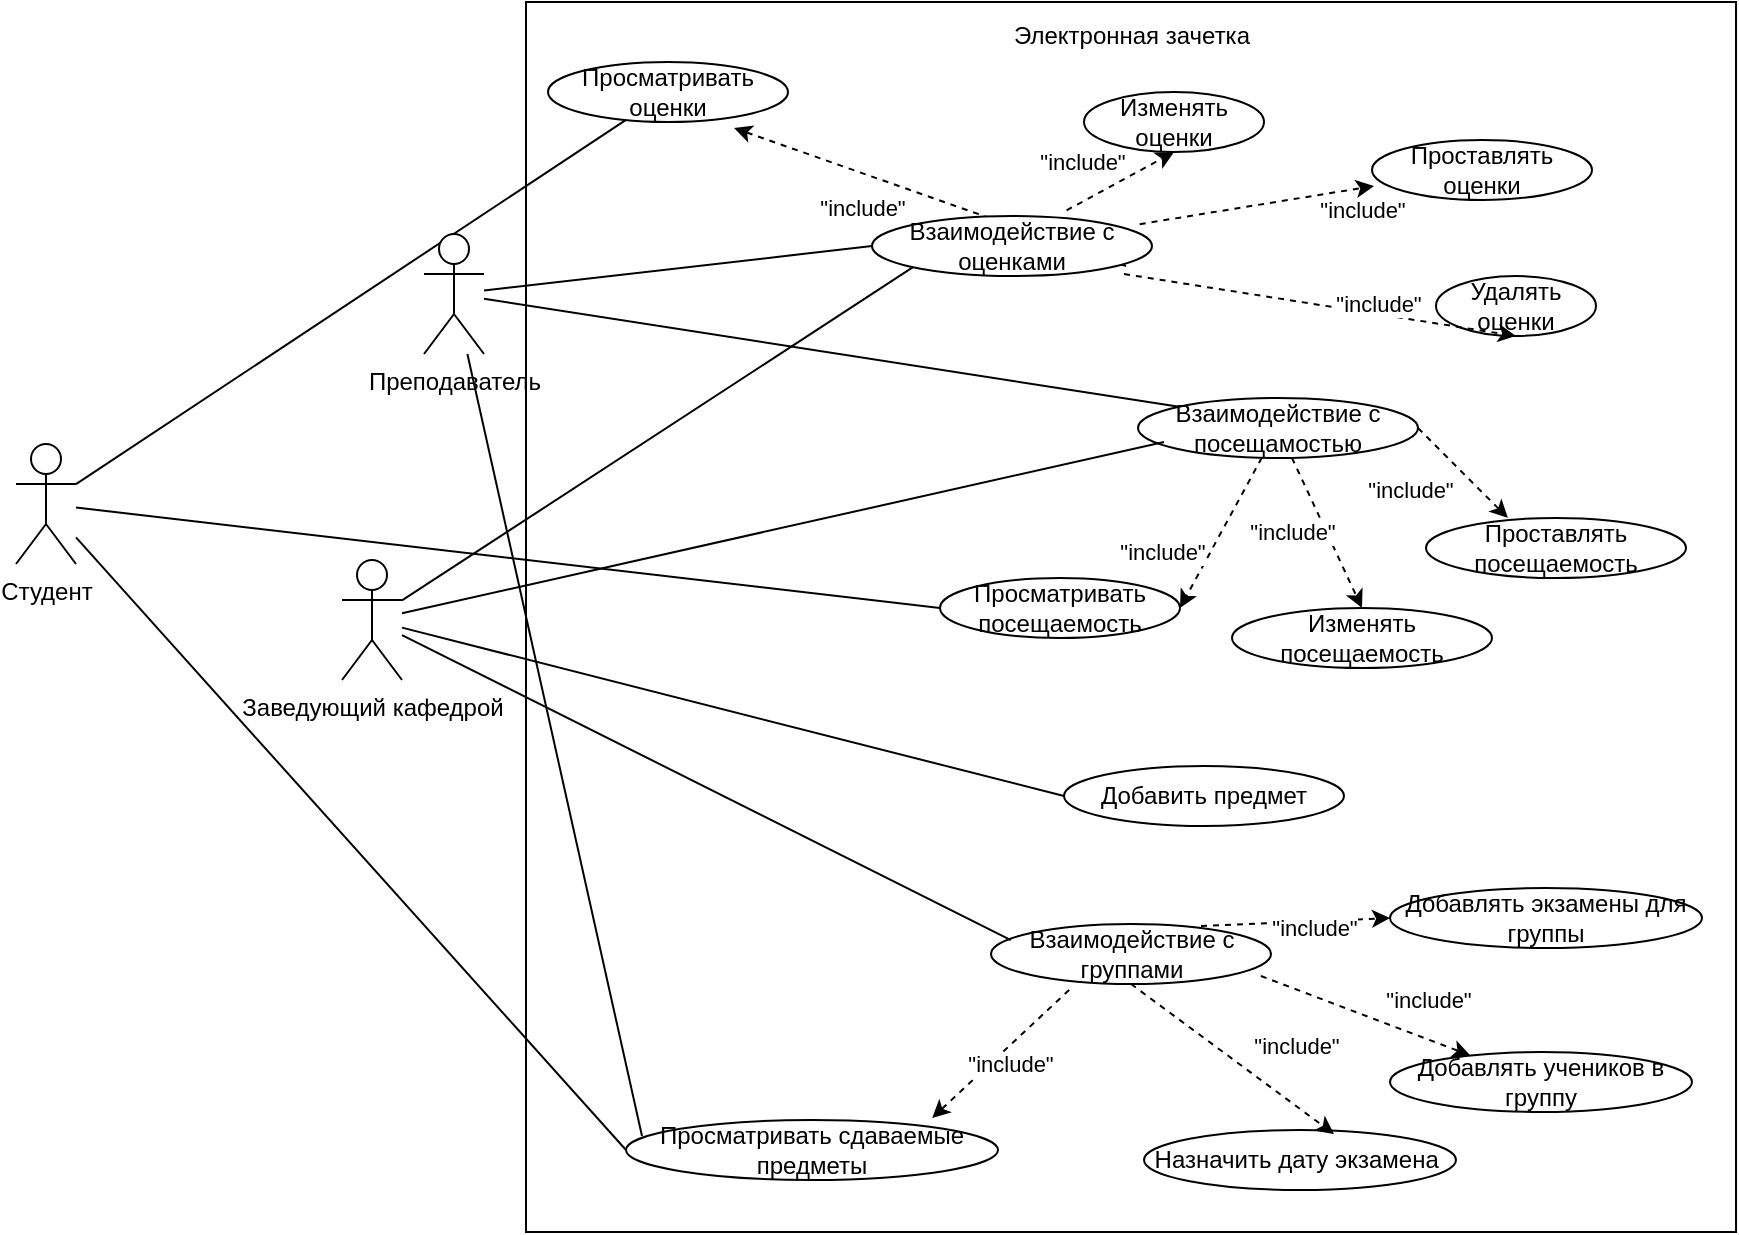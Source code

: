 <mxfile version="22.0.3" type="device">
  <diagram name="Страница — 1" id="CkVmxn1lj-kZscMhj1uC">
    <mxGraphModel dx="1498" dy="828" grid="0" gridSize="10" guides="1" tooltips="1" connect="1" arrows="1" fold="1" page="0" pageScale="1" pageWidth="827" pageHeight="1169" math="0" shadow="0">
      <root>
        <mxCell id="0" />
        <mxCell id="1" parent="0" />
        <mxCell id="WNxXBfY8PEVAikAszBV7-4" value="" style="rounded=0;whiteSpace=wrap;html=1;" parent="1" vertex="1">
          <mxGeometry x="79" y="212" width="605" height="615" as="geometry" />
        </mxCell>
        <mxCell id="rK1kGzo9-X5FyS6nOSef-6" style="rounded=0;orthogonalLoop=1;jettySize=auto;html=1;endArrow=none;endFill=0;" parent="1" source="WNxXBfY8PEVAikAszBV7-1" target="rK1kGzo9-X5FyS6nOSef-5" edge="1">
          <mxGeometry relative="1" as="geometry" />
        </mxCell>
        <mxCell id="WNxXBfY8PEVAikAszBV7-1" value="Студент" style="shape=umlActor;verticalLabelPosition=bottom;verticalAlign=top;html=1;outlineConnect=0;" parent="1" vertex="1">
          <mxGeometry x="-176" y="433" width="30" height="60" as="geometry" />
        </mxCell>
        <mxCell id="rK1kGzo9-X5FyS6nOSef-8" style="rounded=0;orthogonalLoop=1;jettySize=auto;html=1;entryX=0;entryY=0.5;entryDx=0;entryDy=0;endArrow=none;endFill=0;" parent="1" source="WNxXBfY8PEVAikAszBV7-5" target="rK1kGzo9-X5FyS6nOSef-7" edge="1">
          <mxGeometry relative="1" as="geometry" />
        </mxCell>
        <mxCell id="WNxXBfY8PEVAikAszBV7-5" value="Преподаватель" style="shape=umlActor;verticalLabelPosition=bottom;verticalAlign=top;html=1;outlineConnect=0;" parent="1" vertex="1">
          <mxGeometry x="28" y="328" width="30" height="60" as="geometry" />
        </mxCell>
        <mxCell id="rK1kGzo9-X5FyS6nOSef-4" value="Электронная зачетка" style="text;html=1;strokeColor=none;fillColor=none;align=center;verticalAlign=middle;whiteSpace=wrap;rounded=0;" parent="1" vertex="1">
          <mxGeometry x="306.5" y="214" width="150" height="30" as="geometry" />
        </mxCell>
        <mxCell id="rK1kGzo9-X5FyS6nOSef-5" value="Просматривать оценки" style="ellipse;whiteSpace=wrap;html=1;" parent="1" vertex="1">
          <mxGeometry x="90" y="242" width="120" height="30" as="geometry" />
        </mxCell>
        <mxCell id="rK1kGzo9-X5FyS6nOSef-9" style="rounded=0;orthogonalLoop=1;jettySize=auto;html=1;exitX=0.907;exitY=0.833;exitDx=0;exitDy=0;entryX=0.775;entryY=1.1;entryDx=0;entryDy=0;dashed=1;exitPerimeter=0;entryPerimeter=0;" parent="1" source="rK1kGzo9-X5FyS6nOSef-7" target="rK1kGzo9-X5FyS6nOSef-5" edge="1">
          <mxGeometry relative="1" as="geometry" />
        </mxCell>
        <mxCell id="rK1kGzo9-X5FyS6nOSef-10" value="&quot;include&quot;" style="edgeLabel;html=1;align=center;verticalAlign=middle;resizable=0;points=[];" parent="rK1kGzo9-X5FyS6nOSef-9" vertex="1" connectable="0">
          <mxGeometry x="0.061" relative="1" as="geometry">
            <mxPoint x="-28" y="7" as="offset" />
          </mxGeometry>
        </mxCell>
        <mxCell id="rK1kGzo9-X5FyS6nOSef-7" value="Взаимодействие с оценками" style="ellipse;whiteSpace=wrap;html=1;" parent="1" vertex="1">
          <mxGeometry x="252" y="319" width="140" height="30" as="geometry" />
        </mxCell>
        <mxCell id="rK1kGzo9-X5FyS6nOSef-11" value="Проставлять оценки" style="ellipse;whiteSpace=wrap;html=1;" parent="1" vertex="1">
          <mxGeometry x="502" y="281" width="110" height="30" as="geometry" />
        </mxCell>
        <mxCell id="rK1kGzo9-X5FyS6nOSef-12" style="rounded=0;orthogonalLoop=1;jettySize=auto;html=1;exitX=0.956;exitY=0.136;exitDx=0;exitDy=0;dashed=1;entryX=0.009;entryY=0.767;entryDx=0;entryDy=0;exitPerimeter=0;entryPerimeter=0;" parent="1" source="rK1kGzo9-X5FyS6nOSef-7" target="rK1kGzo9-X5FyS6nOSef-11" edge="1">
          <mxGeometry relative="1" as="geometry">
            <mxPoint x="450" y="405" as="sourcePoint" />
            <mxPoint x="463.286" y="250" as="targetPoint" />
          </mxGeometry>
        </mxCell>
        <mxCell id="rK1kGzo9-X5FyS6nOSef-13" value="&quot;include&quot;" style="edgeLabel;html=1;align=center;verticalAlign=middle;resizable=0;points=[];" parent="rK1kGzo9-X5FyS6nOSef-12" vertex="1" connectable="0">
          <mxGeometry x="0.061" relative="1" as="geometry">
            <mxPoint x="49" y="3" as="offset" />
          </mxGeometry>
        </mxCell>
        <mxCell id="rK1kGzo9-X5FyS6nOSef-14" value="Изменять оценки" style="ellipse;whiteSpace=wrap;html=1;" parent="1" vertex="1">
          <mxGeometry x="358" y="257" width="90" height="30" as="geometry" />
        </mxCell>
        <mxCell id="rK1kGzo9-X5FyS6nOSef-15" style="rounded=0;orthogonalLoop=1;jettySize=auto;html=1;exitX=0.695;exitY=-0.094;exitDx=0;exitDy=0;dashed=1;entryX=0.5;entryY=1;entryDx=0;entryDy=0;exitPerimeter=0;" parent="1" source="rK1kGzo9-X5FyS6nOSef-7" target="rK1kGzo9-X5FyS6nOSef-14" edge="1">
          <mxGeometry relative="1" as="geometry">
            <mxPoint x="590" y="365" as="sourcePoint" />
            <mxPoint x="620" y="270" as="targetPoint" />
          </mxGeometry>
        </mxCell>
        <mxCell id="rK1kGzo9-X5FyS6nOSef-16" value="&quot;include&quot;" style="edgeLabel;html=1;align=center;verticalAlign=middle;resizable=0;points=[];" parent="rK1kGzo9-X5FyS6nOSef-15" vertex="1" connectable="0">
          <mxGeometry x="0.061" relative="1" as="geometry">
            <mxPoint x="-21" y="-9" as="offset" />
          </mxGeometry>
        </mxCell>
        <mxCell id="rK1kGzo9-X5FyS6nOSef-17" value="Удалять оценки" style="ellipse;whiteSpace=wrap;html=1;" parent="1" vertex="1">
          <mxGeometry x="534" y="349" width="80" height="30" as="geometry" />
        </mxCell>
        <mxCell id="rK1kGzo9-X5FyS6nOSef-18" style="rounded=0;orthogonalLoop=1;jettySize=auto;html=1;exitX=0.9;exitY=0.967;exitDx=0;exitDy=0;dashed=1;exitPerimeter=0;entryX=0.5;entryY=1;entryDx=0;entryDy=0;" parent="1" source="rK1kGzo9-X5FyS6nOSef-7" target="rK1kGzo9-X5FyS6nOSef-17" edge="1">
          <mxGeometry relative="1" as="geometry">
            <mxPoint x="548" y="368" as="sourcePoint" />
            <mxPoint x="485" y="290" as="targetPoint" />
          </mxGeometry>
        </mxCell>
        <mxCell id="rK1kGzo9-X5FyS6nOSef-19" value="&quot;include&quot;" style="edgeLabel;html=1;align=center;verticalAlign=middle;resizable=0;points=[];" parent="rK1kGzo9-X5FyS6nOSef-18" vertex="1" connectable="0">
          <mxGeometry x="0.061" relative="1" as="geometry">
            <mxPoint x="23" y="-2" as="offset" />
          </mxGeometry>
        </mxCell>
        <mxCell id="rK1kGzo9-X5FyS6nOSef-20" value="Взаимодействие с посещамостью" style="ellipse;whiteSpace=wrap;html=1;" parent="1" vertex="1">
          <mxGeometry x="385" y="410" width="140" height="30" as="geometry" />
        </mxCell>
        <mxCell id="rK1kGzo9-X5FyS6nOSef-21" value="Просматривать посещаемость" style="ellipse;whiteSpace=wrap;html=1;" parent="1" vertex="1">
          <mxGeometry x="286" y="500" width="120" height="30" as="geometry" />
        </mxCell>
        <mxCell id="rK1kGzo9-X5FyS6nOSef-22" style="rounded=0;orthogonalLoop=1;jettySize=auto;html=1;entryX=0;entryY=0.5;entryDx=0;entryDy=0;endArrow=none;endFill=0;" parent="1" source="WNxXBfY8PEVAikAszBV7-1" target="rK1kGzo9-X5FyS6nOSef-21" edge="1">
          <mxGeometry relative="1" as="geometry">
            <mxPoint x="160" y="380" as="sourcePoint" />
            <mxPoint x="220" y="350" as="targetPoint" />
          </mxGeometry>
        </mxCell>
        <mxCell id="rK1kGzo9-X5FyS6nOSef-23" style="rounded=0;orthogonalLoop=1;jettySize=auto;html=1;entryX=0;entryY=0;entryDx=0;entryDy=0;endArrow=none;endFill=0;" parent="1" source="WNxXBfY8PEVAikAszBV7-5" target="rK1kGzo9-X5FyS6nOSef-20" edge="1">
          <mxGeometry relative="1" as="geometry">
            <mxPoint x="730" y="330" as="sourcePoint" />
            <mxPoint x="230" y="360" as="targetPoint" />
          </mxGeometry>
        </mxCell>
        <mxCell id="rK1kGzo9-X5FyS6nOSef-24" value="Проставлять посещаемость" style="ellipse;whiteSpace=wrap;html=1;" parent="1" vertex="1">
          <mxGeometry x="529" y="470" width="130" height="30" as="geometry" />
        </mxCell>
        <mxCell id="rK1kGzo9-X5FyS6nOSef-25" value="Изменять посещаемость" style="ellipse;whiteSpace=wrap;html=1;" parent="1" vertex="1">
          <mxGeometry x="432" y="515" width="130" height="30" as="geometry" />
        </mxCell>
        <mxCell id="rK1kGzo9-X5FyS6nOSef-26" style="rounded=0;orthogonalLoop=1;jettySize=auto;html=1;entryX=0.5;entryY=0;entryDx=0;entryDy=0;dashed=1;" parent="1" source="rK1kGzo9-X5FyS6nOSef-20" target="rK1kGzo9-X5FyS6nOSef-25" edge="1">
          <mxGeometry relative="1" as="geometry">
            <mxPoint x="520" y="380" as="sourcePoint" />
            <mxPoint x="340" y="350" as="targetPoint" />
          </mxGeometry>
        </mxCell>
        <mxCell id="rK1kGzo9-X5FyS6nOSef-27" value="&quot;include&quot;" style="edgeLabel;html=1;align=center;verticalAlign=middle;resizable=0;points=[];" parent="rK1kGzo9-X5FyS6nOSef-26" vertex="1" connectable="0">
          <mxGeometry x="0.061" relative="1" as="geometry">
            <mxPoint x="-19" y="-3" as="offset" />
          </mxGeometry>
        </mxCell>
        <mxCell id="rK1kGzo9-X5FyS6nOSef-28" style="rounded=0;orthogonalLoop=1;jettySize=auto;html=1;exitX=1;exitY=0.5;exitDx=0;exitDy=0;entryX=0.315;entryY=0;entryDx=0;entryDy=0;dashed=1;entryPerimeter=0;" parent="1" source="rK1kGzo9-X5FyS6nOSef-20" target="rK1kGzo9-X5FyS6nOSef-24" edge="1">
          <mxGeometry relative="1" as="geometry">
            <mxPoint x="530" y="390" as="sourcePoint" />
            <mxPoint x="350" y="360" as="targetPoint" />
          </mxGeometry>
        </mxCell>
        <mxCell id="rK1kGzo9-X5FyS6nOSef-29" value="&quot;include&quot;" style="edgeLabel;html=1;align=center;verticalAlign=middle;resizable=0;points=[];" parent="rK1kGzo9-X5FyS6nOSef-28" vertex="1" connectable="0">
          <mxGeometry x="0.061" relative="1" as="geometry">
            <mxPoint x="-28" y="7" as="offset" />
          </mxGeometry>
        </mxCell>
        <mxCell id="rK1kGzo9-X5FyS6nOSef-30" style="rounded=0;orthogonalLoop=1;jettySize=auto;html=1;dashed=1;entryX=1;entryY=0.5;entryDx=0;entryDy=0;" parent="1" target="rK1kGzo9-X5FyS6nOSef-21" edge="1" source="rK1kGzo9-X5FyS6nOSef-20">
          <mxGeometry relative="1" as="geometry">
            <mxPoint x="522" y="431" as="sourcePoint" />
            <mxPoint x="334" y="418" as="targetPoint" />
          </mxGeometry>
        </mxCell>
        <mxCell id="rK1kGzo9-X5FyS6nOSef-31" value="&quot;include&quot;" style="edgeLabel;html=1;align=center;verticalAlign=middle;resizable=0;points=[];" parent="rK1kGzo9-X5FyS6nOSef-30" vertex="1" connectable="0">
          <mxGeometry x="0.061" relative="1" as="geometry">
            <mxPoint x="-28" y="7" as="offset" />
          </mxGeometry>
        </mxCell>
        <mxCell id="rK1kGzo9-X5FyS6nOSef-34" value="Заведующий кафедрой" style="shape=umlActor;verticalLabelPosition=bottom;verticalAlign=top;html=1;outlineConnect=0;" parent="1" vertex="1">
          <mxGeometry x="-13" y="491" width="30" height="60" as="geometry" />
        </mxCell>
        <mxCell id="rK1kGzo9-X5FyS6nOSef-35" value="Взаимодействие с группами" style="ellipse;whiteSpace=wrap;html=1;" parent="1" vertex="1">
          <mxGeometry x="311.5" y="673" width="140" height="30" as="geometry" />
        </mxCell>
        <mxCell id="rK1kGzo9-X5FyS6nOSef-36" style="rounded=0;orthogonalLoop=1;jettySize=auto;html=1;entryX=0;entryY=1;entryDx=0;entryDy=0;endArrow=none;endFill=0;" parent="1" source="rK1kGzo9-X5FyS6nOSef-34" target="rK1kGzo9-X5FyS6nOSef-7" edge="1">
          <mxGeometry relative="1" as="geometry">
            <mxPoint x="770" y="364" as="sourcePoint" />
            <mxPoint x="560" y="355" as="targetPoint" />
          </mxGeometry>
        </mxCell>
        <mxCell id="rK1kGzo9-X5FyS6nOSef-37" style="rounded=0;orthogonalLoop=1;jettySize=auto;html=1;entryX=0.093;entryY=0.733;entryDx=0;entryDy=0;endArrow=none;endFill=0;entryPerimeter=0;" parent="1" source="rK1kGzo9-X5FyS6nOSef-34" target="rK1kGzo9-X5FyS6nOSef-20" edge="1">
          <mxGeometry relative="1" as="geometry">
            <mxPoint x="780" y="374" as="sourcePoint" />
            <mxPoint x="570" y="365" as="targetPoint" />
          </mxGeometry>
        </mxCell>
        <mxCell id="rK1kGzo9-X5FyS6nOSef-38" style="rounded=0;orthogonalLoop=1;jettySize=auto;html=1;entryX=0.071;entryY=0.267;entryDx=0;entryDy=0;endArrow=none;endFill=0;entryPerimeter=0;" parent="1" source="rK1kGzo9-X5FyS6nOSef-34" target="rK1kGzo9-X5FyS6nOSef-35" edge="1">
          <mxGeometry relative="1" as="geometry">
            <mxPoint x="754" y="558" as="sourcePoint" />
            <mxPoint x="580" y="375" as="targetPoint" />
          </mxGeometry>
        </mxCell>
        <mxCell id="rK1kGzo9-X5FyS6nOSef-39" value="Добавлять учеников в группу" style="ellipse;whiteSpace=wrap;html=1;" parent="1" vertex="1">
          <mxGeometry x="511" y="737" width="151" height="30" as="geometry" />
        </mxCell>
        <mxCell id="rK1kGzo9-X5FyS6nOSef-40" style="rounded=0;orthogonalLoop=1;jettySize=auto;html=1;dashed=1;exitX=0.964;exitY=0.867;exitDx=0;exitDy=0;exitPerimeter=0;" parent="1" source="rK1kGzo9-X5FyS6nOSef-35" target="rK1kGzo9-X5FyS6nOSef-39" edge="1">
          <mxGeometry relative="1" as="geometry">
            <mxPoint x="493" y="449" as="sourcePoint" />
            <mxPoint x="494" y="498" as="targetPoint" />
          </mxGeometry>
        </mxCell>
        <mxCell id="rK1kGzo9-X5FyS6nOSef-41" value="&quot;include&quot;" style="edgeLabel;html=1;align=center;verticalAlign=middle;resizable=0;points=[];" parent="rK1kGzo9-X5FyS6nOSef-40" vertex="1" connectable="0">
          <mxGeometry x="0.061" relative="1" as="geometry">
            <mxPoint x="28" y="-9" as="offset" />
          </mxGeometry>
        </mxCell>
        <mxCell id="rK1kGzo9-X5FyS6nOSef-42" value="Добавлять экзамены для группы" style="ellipse;whiteSpace=wrap;html=1;" parent="1" vertex="1">
          <mxGeometry x="511" y="655" width="156" height="30" as="geometry" />
        </mxCell>
        <mxCell id="rK1kGzo9-X5FyS6nOSef-44" style="rounded=0;orthogonalLoop=1;jettySize=auto;html=1;entryX=0;entryY=0.5;entryDx=0;entryDy=0;dashed=1;exitX=0.75;exitY=0.033;exitDx=0;exitDy=0;exitPerimeter=0;" parent="1" source="rK1kGzo9-X5FyS6nOSef-35" target="rK1kGzo9-X5FyS6nOSef-42" edge="1">
          <mxGeometry relative="1" as="geometry">
            <mxPoint x="558.5" y="572" as="sourcePoint" />
            <mxPoint x="546.5" y="613" as="targetPoint" />
          </mxGeometry>
        </mxCell>
        <mxCell id="rK1kGzo9-X5FyS6nOSef-45" value="&quot;include&quot;" style="edgeLabel;html=1;align=center;verticalAlign=middle;resizable=0;points=[];" parent="rK1kGzo9-X5FyS6nOSef-44" vertex="1" connectable="0">
          <mxGeometry x="0.061" relative="1" as="geometry">
            <mxPoint x="6" y="3" as="offset" />
          </mxGeometry>
        </mxCell>
        <mxCell id="MFEk_C_fDICzQkaHJjob-1" value="Добавить предмет" style="ellipse;whiteSpace=wrap;html=1;" parent="1" vertex="1">
          <mxGeometry x="348" y="594" width="140" height="30" as="geometry" />
        </mxCell>
        <mxCell id="MFEk_C_fDICzQkaHJjob-2" style="rounded=0;orthogonalLoop=1;jettySize=auto;html=1;endArrow=none;endFill=0;entryX=0;entryY=0.5;entryDx=0;entryDy=0;" parent="1" source="rK1kGzo9-X5FyS6nOSef-34" target="MFEk_C_fDICzQkaHJjob-1" edge="1">
          <mxGeometry relative="1" as="geometry">
            <mxPoint x="764" y="568" as="sourcePoint" />
            <mxPoint x="660" y="600" as="targetPoint" />
          </mxGeometry>
        </mxCell>
        <mxCell id="lUs5KWJS7lvhmiSBF2-a-3" value="Просматривать сдаваемые предметы" style="ellipse;whiteSpace=wrap;html=1;" parent="1" vertex="1">
          <mxGeometry x="129" y="771" width="186" height="30" as="geometry" />
        </mxCell>
        <mxCell id="lUs5KWJS7lvhmiSBF2-a-6" style="rounded=0;orthogonalLoop=1;jettySize=auto;html=1;entryX=0.823;entryY=-0.033;entryDx=0;entryDy=0;dashed=1;exitX=0.279;exitY=1.1;exitDx=0;exitDy=0;exitPerimeter=0;entryPerimeter=0;" parent="1" source="rK1kGzo9-X5FyS6nOSef-35" target="lUs5KWJS7lvhmiSBF2-a-3" edge="1">
          <mxGeometry relative="1" as="geometry">
            <mxPoint x="282" y="667" as="sourcePoint" />
            <mxPoint x="197" y="711" as="targetPoint" />
          </mxGeometry>
        </mxCell>
        <mxCell id="lUs5KWJS7lvhmiSBF2-a-7" value="&quot;include&quot;" style="edgeLabel;html=1;align=center;verticalAlign=middle;resizable=0;points=[];" parent="lUs5KWJS7lvhmiSBF2-a-6" vertex="1" connectable="0">
          <mxGeometry x="0.061" relative="1" as="geometry">
            <mxPoint x="6" y="3" as="offset" />
          </mxGeometry>
        </mxCell>
        <mxCell id="lUs5KWJS7lvhmiSBF2-a-8" style="rounded=0;orthogonalLoop=1;jettySize=auto;html=1;endArrow=none;endFill=0;exitX=0;exitY=0.5;exitDx=0;exitDy=0;" parent="1" source="lUs5KWJS7lvhmiSBF2-a-3" target="WNxXBfY8PEVAikAszBV7-1" edge="1">
          <mxGeometry relative="1" as="geometry">
            <mxPoint x="87" y="374" as="sourcePoint" />
            <mxPoint x="127" y="415" as="targetPoint" />
          </mxGeometry>
        </mxCell>
        <mxCell id="lUs5KWJS7lvhmiSBF2-a-9" style="rounded=0;orthogonalLoop=1;jettySize=auto;html=1;endArrow=none;endFill=0;exitX=0.043;exitY=0.267;exitDx=0;exitDy=0;exitPerimeter=0;" parent="1" source="lUs5KWJS7lvhmiSBF2-a-3" target="WNxXBfY8PEVAikAszBV7-5" edge="1">
          <mxGeometry relative="1" as="geometry">
            <mxPoint x="279" y="599" as="sourcePoint" />
            <mxPoint x="76" y="484" as="targetPoint" />
          </mxGeometry>
        </mxCell>
        <mxCell id="ByHUSkTLS3x9LHr_yoHE-1" value="Назначить дату экзамена&amp;nbsp;" style="ellipse;whiteSpace=wrap;html=1;" parent="1" vertex="1">
          <mxGeometry x="388" y="776" width="156" height="30" as="geometry" />
        </mxCell>
        <mxCell id="ByHUSkTLS3x9LHr_yoHE-3" style="rounded=0;orthogonalLoop=1;jettySize=auto;html=1;entryX=0.609;entryY=0.067;entryDx=0;entryDy=0;dashed=1;exitX=0.5;exitY=1;exitDx=0;exitDy=0;entryPerimeter=0;" parent="1" source="rK1kGzo9-X5FyS6nOSef-35" target="ByHUSkTLS3x9LHr_yoHE-1" edge="1">
          <mxGeometry relative="1" as="geometry">
            <mxPoint x="430" y="693" as="sourcePoint" />
            <mxPoint x="318" y="779" as="targetPoint" />
          </mxGeometry>
        </mxCell>
        <mxCell id="ByHUSkTLS3x9LHr_yoHE-4" value="&quot;include&quot;" style="edgeLabel;html=1;align=center;verticalAlign=middle;resizable=0;points=[];" parent="ByHUSkTLS3x9LHr_yoHE-3" vertex="1" connectable="0">
          <mxGeometry x="0.061" relative="1" as="geometry">
            <mxPoint x="28" y="-9" as="offset" />
          </mxGeometry>
        </mxCell>
      </root>
    </mxGraphModel>
  </diagram>
</mxfile>
